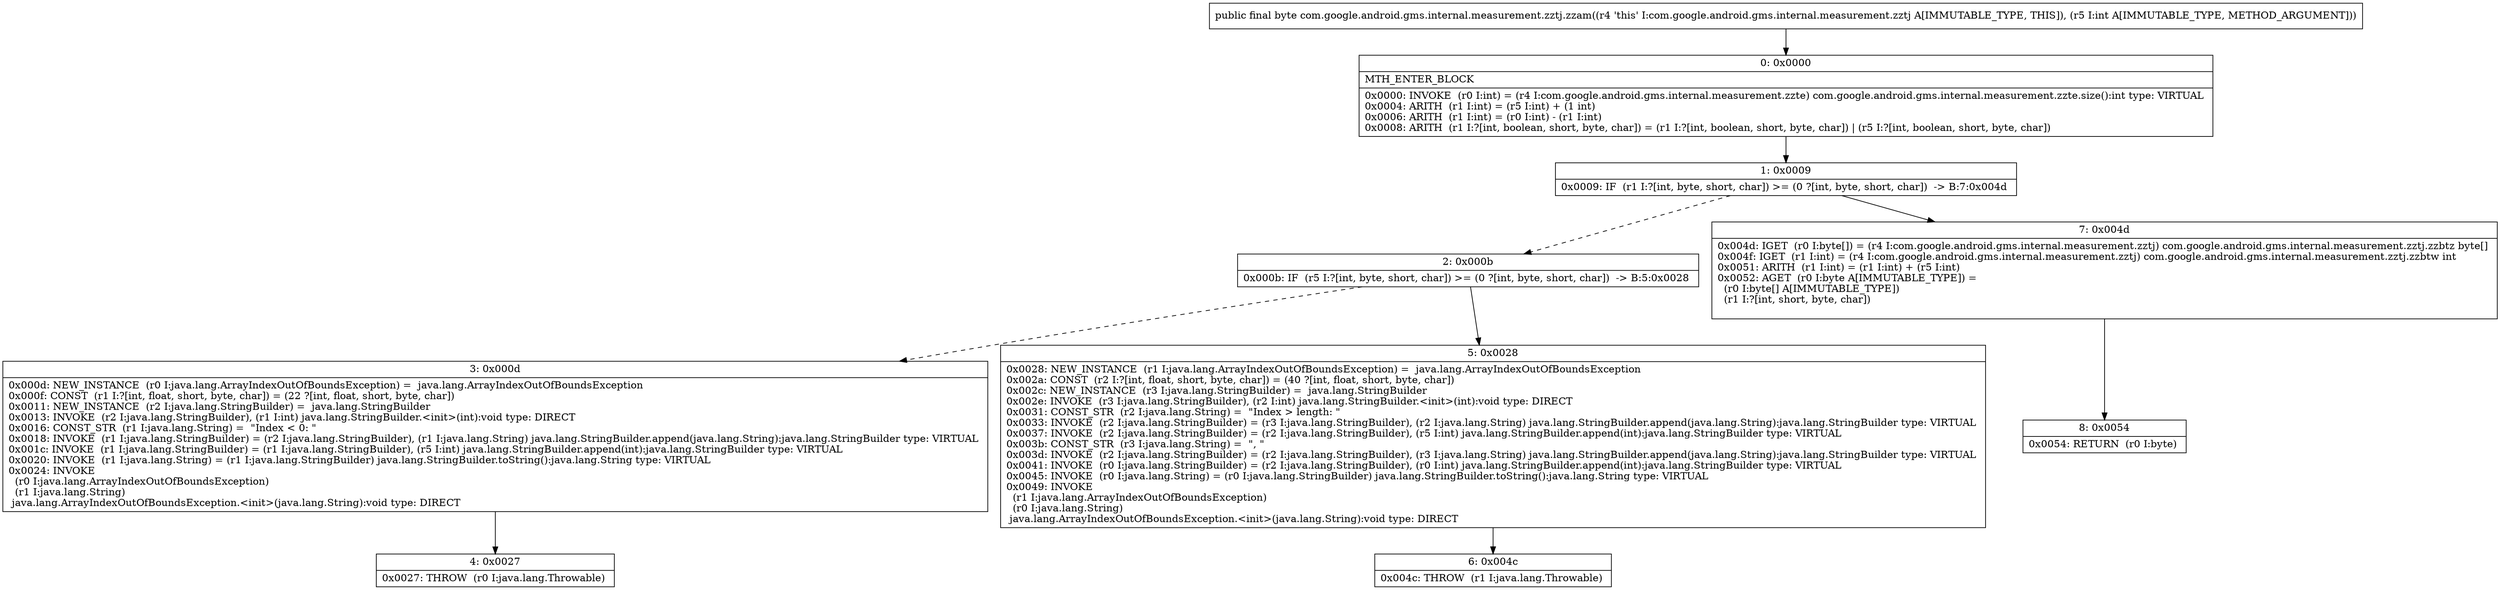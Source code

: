 digraph "CFG forcom.google.android.gms.internal.measurement.zztj.zzam(I)B" {
Node_0 [shape=record,label="{0\:\ 0x0000|MTH_ENTER_BLOCK\l|0x0000: INVOKE  (r0 I:int) = (r4 I:com.google.android.gms.internal.measurement.zzte) com.google.android.gms.internal.measurement.zzte.size():int type: VIRTUAL \l0x0004: ARITH  (r1 I:int) = (r5 I:int) + (1 int) \l0x0006: ARITH  (r1 I:int) = (r0 I:int) \- (r1 I:int) \l0x0008: ARITH  (r1 I:?[int, boolean, short, byte, char]) = (r1 I:?[int, boolean, short, byte, char]) \| (r5 I:?[int, boolean, short, byte, char]) \l}"];
Node_1 [shape=record,label="{1\:\ 0x0009|0x0009: IF  (r1 I:?[int, byte, short, char]) \>= (0 ?[int, byte, short, char])  \-\> B:7:0x004d \l}"];
Node_2 [shape=record,label="{2\:\ 0x000b|0x000b: IF  (r5 I:?[int, byte, short, char]) \>= (0 ?[int, byte, short, char])  \-\> B:5:0x0028 \l}"];
Node_3 [shape=record,label="{3\:\ 0x000d|0x000d: NEW_INSTANCE  (r0 I:java.lang.ArrayIndexOutOfBoundsException) =  java.lang.ArrayIndexOutOfBoundsException \l0x000f: CONST  (r1 I:?[int, float, short, byte, char]) = (22 ?[int, float, short, byte, char]) \l0x0011: NEW_INSTANCE  (r2 I:java.lang.StringBuilder) =  java.lang.StringBuilder \l0x0013: INVOKE  (r2 I:java.lang.StringBuilder), (r1 I:int) java.lang.StringBuilder.\<init\>(int):void type: DIRECT \l0x0016: CONST_STR  (r1 I:java.lang.String) =  \"Index \< 0: \" \l0x0018: INVOKE  (r1 I:java.lang.StringBuilder) = (r2 I:java.lang.StringBuilder), (r1 I:java.lang.String) java.lang.StringBuilder.append(java.lang.String):java.lang.StringBuilder type: VIRTUAL \l0x001c: INVOKE  (r1 I:java.lang.StringBuilder) = (r1 I:java.lang.StringBuilder), (r5 I:int) java.lang.StringBuilder.append(int):java.lang.StringBuilder type: VIRTUAL \l0x0020: INVOKE  (r1 I:java.lang.String) = (r1 I:java.lang.StringBuilder) java.lang.StringBuilder.toString():java.lang.String type: VIRTUAL \l0x0024: INVOKE  \l  (r0 I:java.lang.ArrayIndexOutOfBoundsException)\l  (r1 I:java.lang.String)\l java.lang.ArrayIndexOutOfBoundsException.\<init\>(java.lang.String):void type: DIRECT \l}"];
Node_4 [shape=record,label="{4\:\ 0x0027|0x0027: THROW  (r0 I:java.lang.Throwable) \l}"];
Node_5 [shape=record,label="{5\:\ 0x0028|0x0028: NEW_INSTANCE  (r1 I:java.lang.ArrayIndexOutOfBoundsException) =  java.lang.ArrayIndexOutOfBoundsException \l0x002a: CONST  (r2 I:?[int, float, short, byte, char]) = (40 ?[int, float, short, byte, char]) \l0x002c: NEW_INSTANCE  (r3 I:java.lang.StringBuilder) =  java.lang.StringBuilder \l0x002e: INVOKE  (r3 I:java.lang.StringBuilder), (r2 I:int) java.lang.StringBuilder.\<init\>(int):void type: DIRECT \l0x0031: CONST_STR  (r2 I:java.lang.String) =  \"Index \> length: \" \l0x0033: INVOKE  (r2 I:java.lang.StringBuilder) = (r3 I:java.lang.StringBuilder), (r2 I:java.lang.String) java.lang.StringBuilder.append(java.lang.String):java.lang.StringBuilder type: VIRTUAL \l0x0037: INVOKE  (r2 I:java.lang.StringBuilder) = (r2 I:java.lang.StringBuilder), (r5 I:int) java.lang.StringBuilder.append(int):java.lang.StringBuilder type: VIRTUAL \l0x003b: CONST_STR  (r3 I:java.lang.String) =  \", \" \l0x003d: INVOKE  (r2 I:java.lang.StringBuilder) = (r2 I:java.lang.StringBuilder), (r3 I:java.lang.String) java.lang.StringBuilder.append(java.lang.String):java.lang.StringBuilder type: VIRTUAL \l0x0041: INVOKE  (r0 I:java.lang.StringBuilder) = (r2 I:java.lang.StringBuilder), (r0 I:int) java.lang.StringBuilder.append(int):java.lang.StringBuilder type: VIRTUAL \l0x0045: INVOKE  (r0 I:java.lang.String) = (r0 I:java.lang.StringBuilder) java.lang.StringBuilder.toString():java.lang.String type: VIRTUAL \l0x0049: INVOKE  \l  (r1 I:java.lang.ArrayIndexOutOfBoundsException)\l  (r0 I:java.lang.String)\l java.lang.ArrayIndexOutOfBoundsException.\<init\>(java.lang.String):void type: DIRECT \l}"];
Node_6 [shape=record,label="{6\:\ 0x004c|0x004c: THROW  (r1 I:java.lang.Throwable) \l}"];
Node_7 [shape=record,label="{7\:\ 0x004d|0x004d: IGET  (r0 I:byte[]) = (r4 I:com.google.android.gms.internal.measurement.zztj) com.google.android.gms.internal.measurement.zztj.zzbtz byte[] \l0x004f: IGET  (r1 I:int) = (r4 I:com.google.android.gms.internal.measurement.zztj) com.google.android.gms.internal.measurement.zztj.zzbtw int \l0x0051: ARITH  (r1 I:int) = (r1 I:int) + (r5 I:int) \l0x0052: AGET  (r0 I:byte A[IMMUTABLE_TYPE]) = \l  (r0 I:byte[] A[IMMUTABLE_TYPE])\l  (r1 I:?[int, short, byte, char])\l \l}"];
Node_8 [shape=record,label="{8\:\ 0x0054|0x0054: RETURN  (r0 I:byte) \l}"];
MethodNode[shape=record,label="{public final byte com.google.android.gms.internal.measurement.zztj.zzam((r4 'this' I:com.google.android.gms.internal.measurement.zztj A[IMMUTABLE_TYPE, THIS]), (r5 I:int A[IMMUTABLE_TYPE, METHOD_ARGUMENT])) }"];
MethodNode -> Node_0;
Node_0 -> Node_1;
Node_1 -> Node_2[style=dashed];
Node_1 -> Node_7;
Node_2 -> Node_3[style=dashed];
Node_2 -> Node_5;
Node_3 -> Node_4;
Node_5 -> Node_6;
Node_7 -> Node_8;
}

